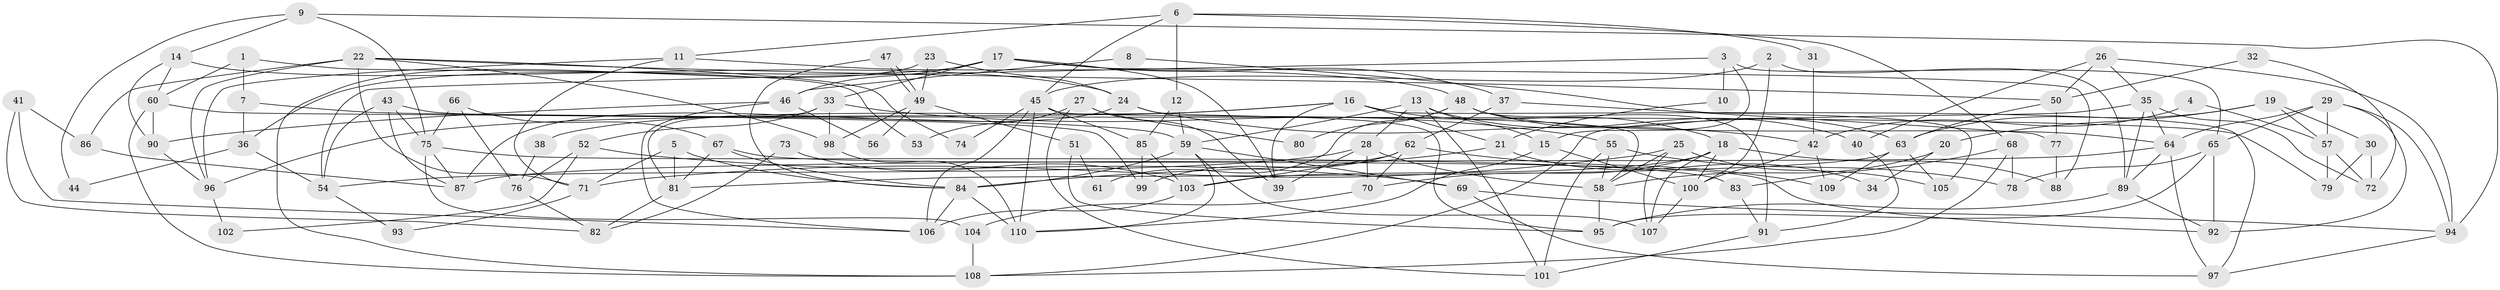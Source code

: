 // Generated by graph-tools (version 1.1) at 2025/50/03/09/25 03:50:10]
// undirected, 110 vertices, 220 edges
graph export_dot {
graph [start="1"]
  node [color=gray90,style=filled];
  1;
  2;
  3;
  4;
  5;
  6;
  7;
  8;
  9;
  10;
  11;
  12;
  13;
  14;
  15;
  16;
  17;
  18;
  19;
  20;
  21;
  22;
  23;
  24;
  25;
  26;
  27;
  28;
  29;
  30;
  31;
  32;
  33;
  34;
  35;
  36;
  37;
  38;
  39;
  40;
  41;
  42;
  43;
  44;
  45;
  46;
  47;
  48;
  49;
  50;
  51;
  52;
  53;
  54;
  55;
  56;
  57;
  58;
  59;
  60;
  61;
  62;
  63;
  64;
  65;
  66;
  67;
  68;
  69;
  70;
  71;
  72;
  73;
  74;
  75;
  76;
  77;
  78;
  79;
  80;
  81;
  82;
  83;
  84;
  85;
  86;
  87;
  88;
  89;
  90;
  91;
  92;
  93;
  94;
  95;
  96;
  97;
  98;
  99;
  100;
  101;
  102;
  103;
  104;
  105;
  106;
  107;
  108;
  109;
  110;
  1 -- 7;
  1 -- 60;
  1 -- 53;
  2 -- 100;
  2 -- 45;
  2 -- 89;
  3 -- 65;
  3 -- 15;
  3 -- 10;
  3 -- 54;
  4 -- 42;
  4 -- 57;
  5 -- 84;
  5 -- 81;
  5 -- 71;
  6 -- 12;
  6 -- 68;
  6 -- 11;
  6 -- 31;
  6 -- 45;
  7 -- 36;
  7 -- 59;
  8 -- 105;
  8 -- 46;
  9 -- 94;
  9 -- 14;
  9 -- 44;
  9 -- 75;
  10 -- 21;
  11 -- 48;
  11 -- 71;
  11 -- 96;
  12 -- 85;
  12 -- 59;
  13 -- 15;
  13 -- 59;
  13 -- 28;
  13 -- 40;
  13 -- 101;
  14 -- 90;
  14 -- 24;
  14 -- 60;
  15 -- 100;
  15 -- 110;
  16 -- 96;
  16 -- 18;
  16 -- 21;
  16 -- 38;
  16 -- 39;
  16 -- 97;
  17 -- 37;
  17 -- 39;
  17 -- 33;
  17 -- 36;
  17 -- 46;
  17 -- 88;
  18 -- 103;
  18 -- 107;
  18 -- 70;
  18 -- 88;
  18 -- 100;
  19 -- 30;
  19 -- 63;
  19 -- 20;
  19 -- 57;
  20 -- 58;
  20 -- 34;
  21 -- 84;
  21 -- 34;
  22 -- 71;
  22 -- 96;
  22 -- 50;
  22 -- 74;
  22 -- 86;
  22 -- 98;
  23 -- 108;
  23 -- 49;
  23 -- 24;
  24 -- 87;
  24 -- 42;
  24 -- 95;
  25 -- 58;
  25 -- 71;
  25 -- 105;
  25 -- 107;
  26 -- 35;
  26 -- 50;
  26 -- 40;
  26 -- 94;
  27 -- 101;
  27 -- 39;
  27 -- 53;
  27 -- 80;
  28 -- 70;
  28 -- 39;
  28 -- 54;
  28 -- 58;
  29 -- 65;
  29 -- 64;
  29 -- 57;
  29 -- 92;
  29 -- 94;
  30 -- 79;
  30 -- 72;
  31 -- 42;
  32 -- 72;
  32 -- 50;
  33 -- 55;
  33 -- 52;
  33 -- 81;
  33 -- 98;
  35 -- 64;
  35 -- 89;
  35 -- 72;
  35 -- 108;
  36 -- 54;
  36 -- 44;
  37 -- 77;
  37 -- 62;
  38 -- 76;
  40 -- 91;
  41 -- 106;
  41 -- 82;
  41 -- 86;
  42 -- 100;
  42 -- 109;
  43 -- 87;
  43 -- 54;
  43 -- 75;
  43 -- 79;
  45 -- 58;
  45 -- 74;
  45 -- 85;
  45 -- 106;
  45 -- 110;
  46 -- 106;
  46 -- 56;
  46 -- 90;
  47 -- 84;
  47 -- 49;
  47 -- 49;
  48 -- 91;
  48 -- 64;
  48 -- 61;
  48 -- 63;
  48 -- 80;
  49 -- 98;
  49 -- 51;
  49 -- 56;
  50 -- 63;
  50 -- 77;
  51 -- 95;
  51 -- 61;
  52 -- 69;
  52 -- 76;
  52 -- 102;
  54 -- 93;
  55 -- 101;
  55 -- 58;
  55 -- 78;
  57 -- 72;
  57 -- 79;
  58 -- 95;
  59 -- 110;
  59 -- 69;
  59 -- 84;
  59 -- 107;
  60 -- 99;
  60 -- 90;
  60 -- 108;
  62 -- 109;
  62 -- 70;
  62 -- 99;
  62 -- 103;
  63 -- 81;
  63 -- 105;
  63 -- 109;
  64 -- 87;
  64 -- 97;
  64 -- 89;
  65 -- 92;
  65 -- 95;
  65 -- 78;
  66 -- 67;
  66 -- 75;
  66 -- 76;
  67 -- 92;
  67 -- 84;
  67 -- 81;
  68 -- 78;
  68 -- 108;
  68 -- 83;
  69 -- 94;
  69 -- 97;
  70 -- 104;
  71 -- 93;
  73 -- 103;
  73 -- 82;
  75 -- 83;
  75 -- 87;
  75 -- 104;
  76 -- 82;
  77 -- 88;
  81 -- 82;
  83 -- 91;
  84 -- 110;
  84 -- 106;
  85 -- 103;
  85 -- 99;
  86 -- 87;
  89 -- 92;
  89 -- 95;
  90 -- 96;
  91 -- 101;
  94 -- 97;
  96 -- 102;
  98 -- 110;
  100 -- 107;
  103 -- 106;
  104 -- 108;
}
